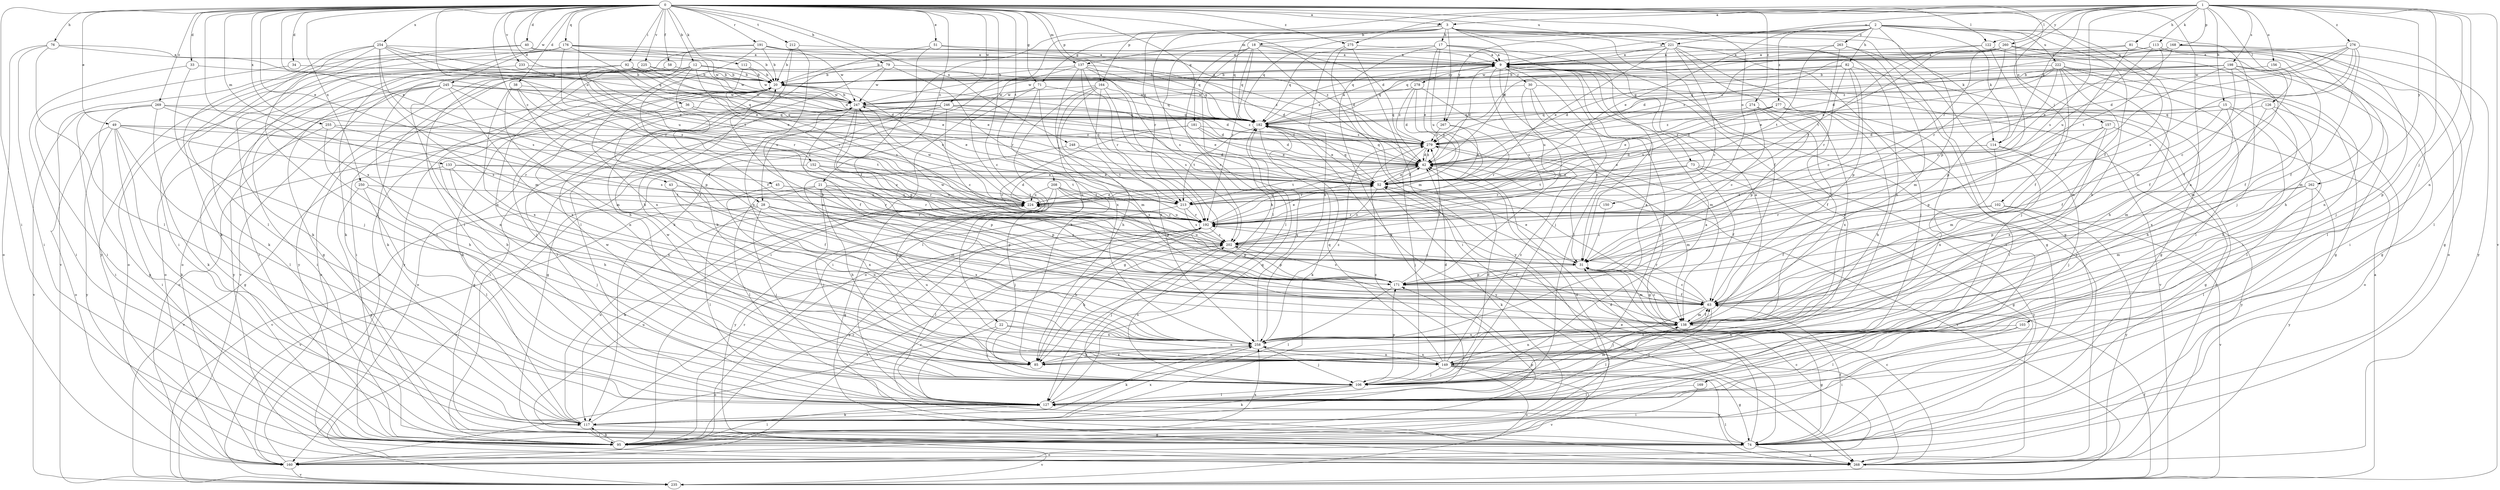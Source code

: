 strict digraph  {
0;
1;
2;
3;
9;
12;
15;
17;
18;
20;
21;
22;
28;
30;
31;
33;
34;
36;
38;
40;
42;
43;
45;
49;
51;
52;
58;
63;
71;
73;
74;
76;
79;
81;
82;
85;
92;
95;
102;
103;
106;
112;
113;
114;
117;
122;
126;
127;
133;
137;
138;
149;
150;
152;
156;
157;
160;
164;
168;
169;
171;
176;
181;
182;
191;
192;
198;
202;
208;
212;
213;
221;
222;
224;
225;
233;
235;
245;
246;
247;
248;
250;
254;
255;
258;
260;
262;
263;
267;
268;
269;
274;
275;
276;
277;
278;
279;
0 -> 3  [label=a];
0 -> 12  [label=b];
0 -> 21  [label=c];
0 -> 22  [label=c];
0 -> 28  [label=c];
0 -> 33  [label=d];
0 -> 34  [label=d];
0 -> 36  [label=d];
0 -> 38  [label=d];
0 -> 40  [label=d];
0 -> 42  [label=d];
0 -> 43  [label=e];
0 -> 45  [label=e];
0 -> 49  [label=e];
0 -> 51  [label=e];
0 -> 58  [label=f];
0 -> 63  [label=f];
0 -> 71  [label=g];
0 -> 76  [label=h];
0 -> 79  [label=h];
0 -> 92  [label=i];
0 -> 95  [label=i];
0 -> 102  [label=j];
0 -> 112  [label=k];
0 -> 122  [label=l];
0 -> 133  [label=m];
0 -> 137  [label=m];
0 -> 149  [label=n];
0 -> 150  [label=o];
0 -> 152  [label=o];
0 -> 164  [label=p];
0 -> 176  [label=q];
0 -> 181  [label=q];
0 -> 191  [label=r];
0 -> 192  [label=r];
0 -> 208  [label=t];
0 -> 212  [label=t];
0 -> 221  [label=u];
0 -> 225  [label=v];
0 -> 233  [label=v];
0 -> 245  [label=w];
0 -> 246  [label=w];
0 -> 248  [label=x];
0 -> 250  [label=x];
0 -> 254  [label=x];
0 -> 255  [label=x];
0 -> 258  [label=x];
0 -> 269  [label=z];
0 -> 274  [label=z];
0 -> 275  [label=z];
1 -> 3  [label=a];
1 -> 15  [label=b];
1 -> 81  [label=h];
1 -> 103  [label=j];
1 -> 113  [label=k];
1 -> 114  [label=k];
1 -> 122  [label=l];
1 -> 126  [label=l];
1 -> 149  [label=n];
1 -> 156  [label=o];
1 -> 164  [label=p];
1 -> 168  [label=p];
1 -> 169  [label=p];
1 -> 192  [label=r];
1 -> 198  [label=s];
1 -> 202  [label=s];
1 -> 221  [label=u];
1 -> 235  [label=v];
1 -> 260  [label=y];
1 -> 262  [label=y];
1 -> 275  [label=z];
1 -> 276  [label=z];
2 -> 9  [label=a];
2 -> 52  [label=e];
2 -> 71  [label=g];
2 -> 82  [label=h];
2 -> 85  [label=h];
2 -> 106  [label=j];
2 -> 114  [label=k];
2 -> 137  [label=m];
2 -> 138  [label=m];
2 -> 157  [label=o];
2 -> 171  [label=p];
2 -> 182  [label=q];
2 -> 222  [label=u];
2 -> 263  [label=y];
2 -> 267  [label=y];
2 -> 277  [label=z];
3 -> 17  [label=b];
3 -> 18  [label=b];
3 -> 28  [label=c];
3 -> 42  [label=d];
3 -> 63  [label=f];
3 -> 73  [label=g];
3 -> 74  [label=g];
3 -> 114  [label=k];
3 -> 117  [label=k];
3 -> 127  [label=l];
3 -> 149  [label=n];
3 -> 182  [label=q];
3 -> 192  [label=r];
3 -> 267  [label=y];
9 -> 20  [label=b];
9 -> 30  [label=c];
9 -> 42  [label=d];
9 -> 106  [label=j];
9 -> 127  [label=l];
9 -> 171  [label=p];
9 -> 202  [label=s];
9 -> 278  [label=z];
12 -> 20  [label=b];
12 -> 63  [label=f];
12 -> 117  [label=k];
12 -> 182  [label=q];
12 -> 192  [label=r];
12 -> 235  [label=v];
12 -> 258  [label=x];
12 -> 268  [label=y];
12 -> 279  [label=z];
15 -> 42  [label=d];
15 -> 63  [label=f];
15 -> 85  [label=h];
15 -> 127  [label=l];
15 -> 138  [label=m];
15 -> 182  [label=q];
17 -> 9  [label=a];
17 -> 31  [label=c];
17 -> 52  [label=e];
17 -> 117  [label=k];
17 -> 182  [label=q];
17 -> 224  [label=u];
17 -> 268  [label=y];
18 -> 9  [label=a];
18 -> 42  [label=d];
18 -> 85  [label=h];
18 -> 127  [label=l];
18 -> 138  [label=m];
18 -> 182  [label=q];
18 -> 192  [label=r];
18 -> 202  [label=s];
20 -> 9  [label=a];
20 -> 42  [label=d];
20 -> 106  [label=j];
20 -> 149  [label=n];
20 -> 160  [label=o];
20 -> 224  [label=u];
20 -> 247  [label=w];
21 -> 85  [label=h];
21 -> 106  [label=j];
21 -> 127  [label=l];
21 -> 138  [label=m];
21 -> 171  [label=p];
21 -> 213  [label=t];
21 -> 224  [label=u];
21 -> 235  [label=v];
22 -> 106  [label=j];
22 -> 149  [label=n];
22 -> 160  [label=o];
22 -> 258  [label=x];
28 -> 31  [label=c];
28 -> 106  [label=j];
28 -> 127  [label=l];
28 -> 171  [label=p];
28 -> 192  [label=r];
28 -> 235  [label=v];
28 -> 258  [label=x];
30 -> 31  [label=c];
30 -> 106  [label=j];
30 -> 224  [label=u];
30 -> 235  [label=v];
30 -> 247  [label=w];
31 -> 52  [label=e];
31 -> 138  [label=m];
31 -> 171  [label=p];
31 -> 224  [label=u];
31 -> 247  [label=w];
33 -> 20  [label=b];
33 -> 95  [label=i];
33 -> 106  [label=j];
34 -> 20  [label=b];
34 -> 95  [label=i];
36 -> 52  [label=e];
36 -> 160  [label=o];
36 -> 182  [label=q];
38 -> 63  [label=f];
38 -> 138  [label=m];
38 -> 224  [label=u];
38 -> 247  [label=w];
38 -> 258  [label=x];
40 -> 9  [label=a];
40 -> 42  [label=d];
40 -> 117  [label=k];
40 -> 235  [label=v];
42 -> 52  [label=e];
42 -> 138  [label=m];
42 -> 182  [label=q];
42 -> 192  [label=r];
42 -> 213  [label=t];
42 -> 235  [label=v];
42 -> 279  [label=z];
43 -> 63  [label=f];
43 -> 192  [label=r];
43 -> 224  [label=u];
43 -> 258  [label=x];
45 -> 149  [label=n];
45 -> 192  [label=r];
45 -> 224  [label=u];
49 -> 95  [label=i];
49 -> 117  [label=k];
49 -> 127  [label=l];
49 -> 160  [label=o];
49 -> 192  [label=r];
49 -> 213  [label=t];
49 -> 268  [label=y];
49 -> 279  [label=z];
51 -> 9  [label=a];
51 -> 63  [label=f];
51 -> 127  [label=l];
51 -> 279  [label=z];
52 -> 42  [label=d];
52 -> 117  [label=k];
52 -> 182  [label=q];
52 -> 202  [label=s];
52 -> 224  [label=u];
58 -> 20  [label=b];
58 -> 95  [label=i];
58 -> 268  [label=y];
63 -> 20  [label=b];
63 -> 31  [label=c];
63 -> 106  [label=j];
63 -> 127  [label=l];
63 -> 138  [label=m];
63 -> 192  [label=r];
63 -> 247  [label=w];
71 -> 85  [label=h];
71 -> 127  [label=l];
71 -> 138  [label=m];
71 -> 182  [label=q];
71 -> 247  [label=w];
73 -> 52  [label=e];
73 -> 63  [label=f];
73 -> 74  [label=g];
73 -> 192  [label=r];
73 -> 213  [label=t];
73 -> 268  [label=y];
74 -> 42  [label=d];
74 -> 63  [label=f];
74 -> 127  [label=l];
74 -> 160  [label=o];
74 -> 224  [label=u];
74 -> 268  [label=y];
76 -> 9  [label=a];
76 -> 52  [label=e];
76 -> 95  [label=i];
76 -> 127  [label=l];
76 -> 160  [label=o];
79 -> 20  [label=b];
79 -> 85  [label=h];
79 -> 192  [label=r];
79 -> 247  [label=w];
79 -> 279  [label=z];
81 -> 9  [label=a];
81 -> 31  [label=c];
81 -> 127  [label=l];
81 -> 160  [label=o];
81 -> 247  [label=w];
82 -> 20  [label=b];
82 -> 31  [label=c];
82 -> 42  [label=d];
82 -> 74  [label=g];
82 -> 171  [label=p];
82 -> 182  [label=q];
82 -> 192  [label=r];
85 -> 224  [label=u];
85 -> 247  [label=w];
85 -> 258  [label=x];
92 -> 20  [label=b];
92 -> 52  [label=e];
92 -> 95  [label=i];
92 -> 160  [label=o];
92 -> 182  [label=q];
92 -> 192  [label=r];
92 -> 247  [label=w];
95 -> 117  [label=k];
95 -> 127  [label=l];
95 -> 171  [label=p];
95 -> 192  [label=r];
95 -> 235  [label=v];
95 -> 258  [label=x];
102 -> 63  [label=f];
102 -> 192  [label=r];
102 -> 235  [label=v];
102 -> 268  [label=y];
103 -> 95  [label=i];
103 -> 127  [label=l];
103 -> 258  [label=x];
106 -> 9  [label=a];
106 -> 42  [label=d];
106 -> 117  [label=k];
106 -> 127  [label=l];
106 -> 138  [label=m];
106 -> 171  [label=p];
106 -> 202  [label=s];
106 -> 247  [label=w];
112 -> 20  [label=b];
112 -> 202  [label=s];
112 -> 247  [label=w];
113 -> 9  [label=a];
113 -> 63  [label=f];
113 -> 106  [label=j];
113 -> 213  [label=t];
113 -> 224  [label=u];
113 -> 279  [label=z];
114 -> 42  [label=d];
114 -> 52  [label=e];
114 -> 106  [label=j];
114 -> 258  [label=x];
114 -> 268  [label=y];
117 -> 20  [label=b];
117 -> 42  [label=d];
117 -> 74  [label=g];
117 -> 95  [label=i];
117 -> 192  [label=r];
117 -> 224  [label=u];
117 -> 258  [label=x];
122 -> 9  [label=a];
122 -> 31  [label=c];
122 -> 95  [label=i];
122 -> 213  [label=t];
126 -> 85  [label=h];
126 -> 160  [label=o];
126 -> 182  [label=q];
126 -> 258  [label=x];
127 -> 20  [label=b];
127 -> 117  [label=k];
127 -> 182  [label=q];
127 -> 279  [label=z];
133 -> 52  [label=e];
133 -> 85  [label=h];
133 -> 213  [label=t];
133 -> 235  [label=v];
133 -> 258  [label=x];
137 -> 20  [label=b];
137 -> 31  [label=c];
137 -> 42  [label=d];
137 -> 95  [label=i];
137 -> 182  [label=q];
137 -> 192  [label=r];
137 -> 213  [label=t];
137 -> 258  [label=x];
138 -> 9  [label=a];
138 -> 31  [label=c];
138 -> 63  [label=f];
138 -> 74  [label=g];
138 -> 127  [label=l];
138 -> 149  [label=n];
138 -> 192  [label=r];
138 -> 258  [label=x];
149 -> 9  [label=a];
149 -> 20  [label=b];
149 -> 42  [label=d];
149 -> 63  [label=f];
149 -> 74  [label=g];
149 -> 106  [label=j];
149 -> 160  [label=o];
149 -> 182  [label=q];
149 -> 235  [label=v];
149 -> 258  [label=x];
149 -> 268  [label=y];
149 -> 279  [label=z];
150 -> 31  [label=c];
150 -> 192  [label=r];
152 -> 52  [label=e];
152 -> 171  [label=p];
152 -> 192  [label=r];
152 -> 235  [label=v];
156 -> 20  [label=b];
156 -> 63  [label=f];
157 -> 74  [label=g];
157 -> 138  [label=m];
157 -> 171  [label=p];
157 -> 258  [label=x];
157 -> 279  [label=z];
160 -> 20  [label=b];
160 -> 31  [label=c];
160 -> 202  [label=s];
160 -> 235  [label=v];
164 -> 74  [label=g];
164 -> 85  [label=h];
164 -> 95  [label=i];
164 -> 160  [label=o];
164 -> 202  [label=s];
164 -> 247  [label=w];
164 -> 258  [label=x];
168 -> 9  [label=a];
168 -> 42  [label=d];
168 -> 52  [label=e];
168 -> 138  [label=m];
168 -> 268  [label=y];
169 -> 95  [label=i];
169 -> 127  [label=l];
171 -> 63  [label=f];
171 -> 127  [label=l];
171 -> 202  [label=s];
171 -> 279  [label=z];
176 -> 9  [label=a];
176 -> 20  [label=b];
176 -> 52  [label=e];
176 -> 95  [label=i];
176 -> 117  [label=k];
176 -> 192  [label=r];
176 -> 247  [label=w];
176 -> 268  [label=y];
181 -> 31  [label=c];
181 -> 42  [label=d];
181 -> 52  [label=e];
181 -> 74  [label=g];
181 -> 279  [label=z];
182 -> 9  [label=a];
182 -> 52  [label=e];
182 -> 117  [label=k];
182 -> 213  [label=t];
182 -> 268  [label=y];
182 -> 279  [label=z];
191 -> 9  [label=a];
191 -> 20  [label=b];
191 -> 63  [label=f];
191 -> 127  [label=l];
191 -> 149  [label=n];
191 -> 182  [label=q];
191 -> 247  [label=w];
192 -> 42  [label=d];
192 -> 52  [label=e];
192 -> 85  [label=h];
192 -> 127  [label=l];
192 -> 171  [label=p];
192 -> 202  [label=s];
192 -> 224  [label=u];
198 -> 20  [label=b];
198 -> 63  [label=f];
198 -> 74  [label=g];
198 -> 127  [label=l];
198 -> 138  [label=m];
198 -> 182  [label=q];
198 -> 202  [label=s];
198 -> 247  [label=w];
202 -> 31  [label=c];
202 -> 85  [label=h];
202 -> 106  [label=j];
202 -> 171  [label=p];
208 -> 74  [label=g];
208 -> 106  [label=j];
208 -> 171  [label=p];
208 -> 202  [label=s];
208 -> 213  [label=t];
208 -> 224  [label=u];
208 -> 268  [label=y];
212 -> 9  [label=a];
212 -> 20  [label=b];
212 -> 85  [label=h];
212 -> 149  [label=n];
213 -> 192  [label=r];
213 -> 202  [label=s];
213 -> 268  [label=y];
221 -> 9  [label=a];
221 -> 20  [label=b];
221 -> 31  [label=c];
221 -> 52  [label=e];
221 -> 74  [label=g];
221 -> 95  [label=i];
221 -> 106  [label=j];
221 -> 182  [label=q];
221 -> 192  [label=r];
221 -> 258  [label=x];
222 -> 20  [label=b];
222 -> 52  [label=e];
222 -> 63  [label=f];
222 -> 74  [label=g];
222 -> 85  [label=h];
222 -> 127  [label=l];
222 -> 138  [label=m];
222 -> 171  [label=p];
222 -> 279  [label=z];
224 -> 42  [label=d];
224 -> 52  [label=e];
224 -> 117  [label=k];
224 -> 192  [label=r];
224 -> 247  [label=w];
225 -> 20  [label=b];
225 -> 42  [label=d];
225 -> 52  [label=e];
225 -> 74  [label=g];
225 -> 127  [label=l];
225 -> 160  [label=o];
233 -> 20  [label=b];
233 -> 52  [label=e];
233 -> 117  [label=k];
235 -> 9  [label=a];
235 -> 63  [label=f];
245 -> 95  [label=i];
245 -> 149  [label=n];
245 -> 160  [label=o];
245 -> 171  [label=p];
245 -> 182  [label=q];
245 -> 247  [label=w];
245 -> 258  [label=x];
245 -> 268  [label=y];
246 -> 31  [label=c];
246 -> 42  [label=d];
246 -> 74  [label=g];
246 -> 95  [label=i];
246 -> 160  [label=o];
246 -> 182  [label=q];
246 -> 279  [label=z];
247 -> 20  [label=b];
247 -> 31  [label=c];
247 -> 52  [label=e];
247 -> 63  [label=f];
247 -> 127  [label=l];
247 -> 171  [label=p];
247 -> 182  [label=q];
248 -> 42  [label=d];
248 -> 149  [label=n];
248 -> 213  [label=t];
250 -> 74  [label=g];
250 -> 106  [label=j];
250 -> 127  [label=l];
250 -> 213  [label=t];
254 -> 9  [label=a];
254 -> 106  [label=j];
254 -> 117  [label=k];
254 -> 127  [label=l];
254 -> 138  [label=m];
254 -> 182  [label=q];
254 -> 202  [label=s];
254 -> 213  [label=t];
254 -> 224  [label=u];
255 -> 74  [label=g];
255 -> 85  [label=h];
255 -> 202  [label=s];
255 -> 279  [label=z];
258 -> 9  [label=a];
258 -> 85  [label=h];
258 -> 106  [label=j];
258 -> 117  [label=k];
258 -> 149  [label=n];
258 -> 182  [label=q];
258 -> 279  [label=z];
260 -> 9  [label=a];
260 -> 42  [label=d];
260 -> 52  [label=e];
260 -> 85  [label=h];
260 -> 95  [label=i];
260 -> 149  [label=n];
260 -> 182  [label=q];
260 -> 192  [label=r];
260 -> 279  [label=z];
262 -> 127  [label=l];
262 -> 138  [label=m];
262 -> 171  [label=p];
262 -> 213  [label=t];
262 -> 268  [label=y];
263 -> 9  [label=a];
263 -> 106  [label=j];
263 -> 138  [label=m];
263 -> 192  [label=r];
263 -> 213  [label=t];
267 -> 52  [label=e];
267 -> 192  [label=r];
267 -> 279  [label=z];
268 -> 31  [label=c];
268 -> 52  [label=e];
268 -> 192  [label=r];
269 -> 74  [label=g];
269 -> 95  [label=i];
269 -> 117  [label=k];
269 -> 182  [label=q];
269 -> 202  [label=s];
269 -> 224  [label=u];
269 -> 235  [label=v];
274 -> 31  [label=c];
274 -> 63  [label=f];
274 -> 171  [label=p];
274 -> 182  [label=q];
274 -> 258  [label=x];
275 -> 9  [label=a];
275 -> 95  [label=i];
275 -> 258  [label=x];
275 -> 268  [label=y];
276 -> 9  [label=a];
276 -> 31  [label=c];
276 -> 42  [label=d];
276 -> 63  [label=f];
276 -> 74  [label=g];
276 -> 202  [label=s];
276 -> 247  [label=w];
276 -> 279  [label=z];
277 -> 52  [label=e];
277 -> 85  [label=h];
277 -> 127  [label=l];
277 -> 182  [label=q];
277 -> 224  [label=u];
277 -> 268  [label=y];
277 -> 279  [label=z];
278 -> 42  [label=d];
278 -> 52  [label=e];
278 -> 138  [label=m];
278 -> 247  [label=w];
278 -> 279  [label=z];
279 -> 42  [label=d];
279 -> 74  [label=g];
279 -> 106  [label=j];
}
